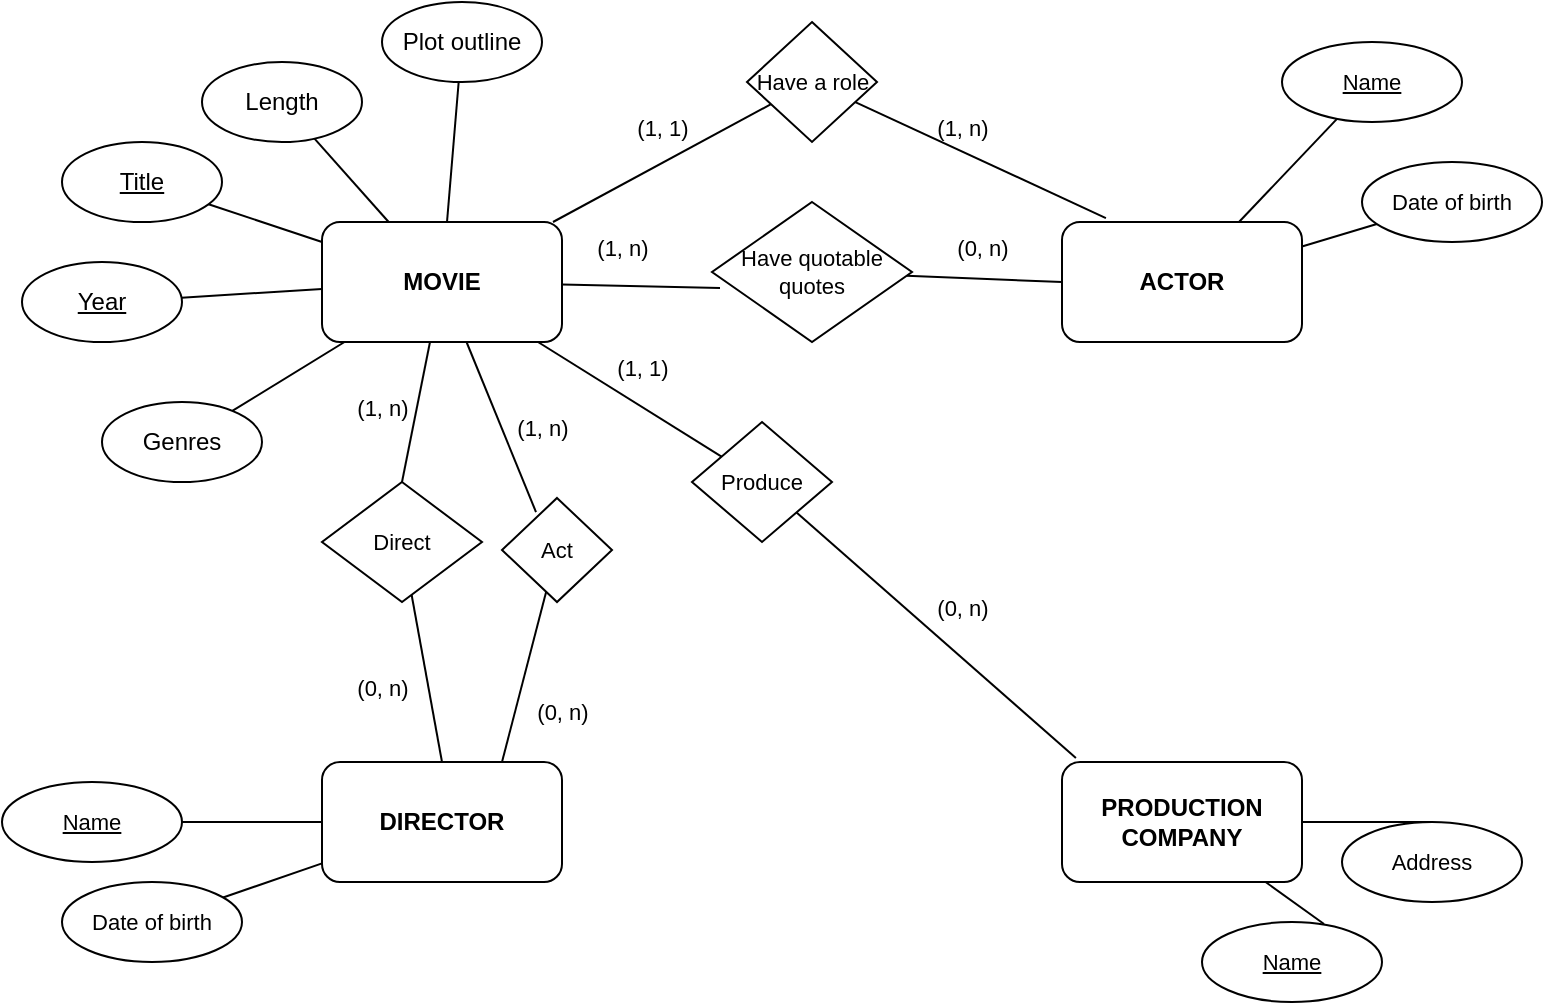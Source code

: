 <mxfile version="21.7.5" type="github">
  <diagram name="Page-1" id="1BbMc71bs907q14WTnRx">
    <mxGraphModel dx="2284" dy="758" grid="1" gridSize="10" guides="1" tooltips="1" connect="1" arrows="1" fold="1" page="1" pageScale="1" pageWidth="850" pageHeight="1100" math="0" shadow="0">
      <root>
        <mxCell id="0" />
        <mxCell id="1" parent="0" />
        <mxCell id="F9PEpaD-1l_39SftCYCo-13" style="rounded=0;orthogonalLoop=1;jettySize=auto;html=1;endArrow=none;endFill=0;" edge="1" parent="1" source="F9PEpaD-1l_39SftCYCo-1" target="F9PEpaD-1l_39SftCYCo-7">
          <mxGeometry relative="1" as="geometry" />
        </mxCell>
        <mxCell id="F9PEpaD-1l_39SftCYCo-31" style="edgeStyle=none;shape=connector;rounded=0;orthogonalLoop=1;jettySize=auto;html=1;labelBackgroundColor=default;strokeColor=default;fontFamily=Helvetica;fontSize=11;fontColor=default;endArrow=none;endFill=0;" edge="1" parent="1" source="F9PEpaD-1l_39SftCYCo-1" target="F9PEpaD-1l_39SftCYCo-30">
          <mxGeometry relative="1" as="geometry" />
        </mxCell>
        <mxCell id="F9PEpaD-1l_39SftCYCo-36" style="edgeStyle=none;shape=connector;rounded=0;orthogonalLoop=1;jettySize=auto;html=1;entryX=0.5;entryY=0;entryDx=0;entryDy=0;labelBackgroundColor=default;strokeColor=default;fontFamily=Helvetica;fontSize=11;fontColor=default;endArrow=none;endFill=0;" edge="1" parent="1" source="F9PEpaD-1l_39SftCYCo-1" target="F9PEpaD-1l_39SftCYCo-35">
          <mxGeometry relative="1" as="geometry" />
        </mxCell>
        <mxCell id="F9PEpaD-1l_39SftCYCo-41" style="edgeStyle=none;shape=connector;rounded=0;orthogonalLoop=1;jettySize=auto;html=1;entryX=0.04;entryY=0.614;entryDx=0;entryDy=0;entryPerimeter=0;labelBackgroundColor=default;strokeColor=default;fontFamily=Helvetica;fontSize=11;fontColor=default;endArrow=none;endFill=0;" edge="1" parent="1" source="F9PEpaD-1l_39SftCYCo-1" target="F9PEpaD-1l_39SftCYCo-40">
          <mxGeometry relative="1" as="geometry" />
        </mxCell>
        <mxCell id="F9PEpaD-1l_39SftCYCo-46" style="edgeStyle=none;shape=connector;rounded=0;orthogonalLoop=1;jettySize=auto;html=1;labelBackgroundColor=default;strokeColor=default;fontFamily=Helvetica;fontSize=11;fontColor=default;endArrow=none;endFill=0;" edge="1" parent="1" source="F9PEpaD-1l_39SftCYCo-1" target="F9PEpaD-1l_39SftCYCo-45">
          <mxGeometry relative="1" as="geometry" />
        </mxCell>
        <mxCell id="F9PEpaD-1l_39SftCYCo-51" style="edgeStyle=none;shape=connector;rounded=0;orthogonalLoop=1;jettySize=auto;html=1;entryX=0.309;entryY=0.135;entryDx=0;entryDy=0;entryPerimeter=0;labelBackgroundColor=default;strokeColor=default;fontFamily=Helvetica;fontSize=11;fontColor=default;endArrow=none;endFill=0;" edge="1" parent="1" source="F9PEpaD-1l_39SftCYCo-1" target="F9PEpaD-1l_39SftCYCo-50">
          <mxGeometry relative="1" as="geometry" />
        </mxCell>
        <mxCell id="F9PEpaD-1l_39SftCYCo-1" value="&lt;b&gt;MOVIE&lt;/b&gt;" style="rounded=1;whiteSpace=wrap;html=1;" vertex="1" parent="1">
          <mxGeometry x="80" y="560" width="120" height="60" as="geometry" />
        </mxCell>
        <mxCell id="F9PEpaD-1l_39SftCYCo-28" style="edgeStyle=none;shape=connector;rounded=0;orthogonalLoop=1;jettySize=auto;html=1;entryX=1;entryY=0.5;entryDx=0;entryDy=0;labelBackgroundColor=default;strokeColor=default;fontFamily=Helvetica;fontSize=11;fontColor=default;endArrow=none;endFill=0;" edge="1" parent="1" source="F9PEpaD-1l_39SftCYCo-2" target="F9PEpaD-1l_39SftCYCo-22">
          <mxGeometry relative="1" as="geometry" />
        </mxCell>
        <mxCell id="F9PEpaD-1l_39SftCYCo-29" style="edgeStyle=none;shape=connector;rounded=0;orthogonalLoop=1;jettySize=auto;html=1;labelBackgroundColor=default;strokeColor=default;fontFamily=Helvetica;fontSize=11;fontColor=default;endArrow=none;endFill=0;" edge="1" parent="1" source="F9PEpaD-1l_39SftCYCo-2" target="F9PEpaD-1l_39SftCYCo-23">
          <mxGeometry relative="1" as="geometry" />
        </mxCell>
        <mxCell id="F9PEpaD-1l_39SftCYCo-2" value="&lt;b&gt;DIRECTOR&lt;/b&gt;" style="rounded=1;whiteSpace=wrap;html=1;" vertex="1" parent="1">
          <mxGeometry x="80" y="830" width="120" height="60" as="geometry" />
        </mxCell>
        <mxCell id="F9PEpaD-1l_39SftCYCo-26" style="edgeStyle=none;shape=connector;rounded=0;orthogonalLoop=1;jettySize=auto;html=1;entryX=0.5;entryY=0;entryDx=0;entryDy=0;labelBackgroundColor=default;strokeColor=default;fontFamily=Helvetica;fontSize=11;fontColor=default;endArrow=none;endFill=0;" edge="1" parent="1" source="F9PEpaD-1l_39SftCYCo-3" target="F9PEpaD-1l_39SftCYCo-25">
          <mxGeometry relative="1" as="geometry" />
        </mxCell>
        <mxCell id="F9PEpaD-1l_39SftCYCo-27" style="edgeStyle=none;shape=connector;rounded=0;orthogonalLoop=1;jettySize=auto;html=1;entryX=0.678;entryY=0.025;entryDx=0;entryDy=0;entryPerimeter=0;labelBackgroundColor=default;strokeColor=default;fontFamily=Helvetica;fontSize=11;fontColor=default;endArrow=none;endFill=0;" edge="1" parent="1" source="F9PEpaD-1l_39SftCYCo-3" target="F9PEpaD-1l_39SftCYCo-24">
          <mxGeometry relative="1" as="geometry" />
        </mxCell>
        <mxCell id="F9PEpaD-1l_39SftCYCo-3" value="&lt;b&gt;PRODUCTION COMPANY&lt;/b&gt;" style="rounded=1;whiteSpace=wrap;html=1;" vertex="1" parent="1">
          <mxGeometry x="450" y="830" width="120" height="60" as="geometry" />
        </mxCell>
        <mxCell id="F9PEpaD-1l_39SftCYCo-20" style="edgeStyle=none;shape=connector;rounded=0;orthogonalLoop=1;jettySize=auto;html=1;labelBackgroundColor=default;strokeColor=default;fontFamily=Helvetica;fontSize=11;fontColor=default;endArrow=none;endFill=0;" edge="1" parent="1" source="F9PEpaD-1l_39SftCYCo-4" target="F9PEpaD-1l_39SftCYCo-18">
          <mxGeometry relative="1" as="geometry" />
        </mxCell>
        <mxCell id="F9PEpaD-1l_39SftCYCo-4" value="&lt;b&gt;ACTOR&lt;/b&gt;" style="rounded=1;whiteSpace=wrap;html=1;" vertex="1" parent="1">
          <mxGeometry x="450" y="560" width="120" height="60" as="geometry" />
        </mxCell>
        <mxCell id="F9PEpaD-1l_39SftCYCo-14" style="edgeStyle=none;shape=connector;rounded=0;orthogonalLoop=1;jettySize=auto;html=1;labelBackgroundColor=default;strokeColor=default;fontFamily=Helvetica;fontSize=11;fontColor=default;endArrow=none;endFill=0;" edge="1" parent="1" source="F9PEpaD-1l_39SftCYCo-5" target="F9PEpaD-1l_39SftCYCo-1">
          <mxGeometry relative="1" as="geometry" />
        </mxCell>
        <mxCell id="F9PEpaD-1l_39SftCYCo-5" value="Title" style="ellipse;whiteSpace=wrap;html=1;fontStyle=4" vertex="1" parent="1">
          <mxGeometry x="-50" y="520" width="80" height="40" as="geometry" />
        </mxCell>
        <mxCell id="F9PEpaD-1l_39SftCYCo-15" style="edgeStyle=none;shape=connector;rounded=0;orthogonalLoop=1;jettySize=auto;html=1;labelBackgroundColor=default;strokeColor=default;fontFamily=Helvetica;fontSize=11;fontColor=default;endArrow=none;endFill=0;" edge="1" parent="1" source="F9PEpaD-1l_39SftCYCo-6" target="F9PEpaD-1l_39SftCYCo-1">
          <mxGeometry relative="1" as="geometry" />
        </mxCell>
        <mxCell id="F9PEpaD-1l_39SftCYCo-6" value="Year" style="ellipse;whiteSpace=wrap;html=1;fontStyle=4" vertex="1" parent="1">
          <mxGeometry x="-70" y="580" width="80" height="40" as="geometry" />
        </mxCell>
        <mxCell id="F9PEpaD-1l_39SftCYCo-7" value="Length" style="ellipse;whiteSpace=wrap;html=1;" vertex="1" parent="1">
          <mxGeometry x="20" y="480" width="80" height="40" as="geometry" />
        </mxCell>
        <mxCell id="F9PEpaD-1l_39SftCYCo-8" style="edgeStyle=orthogonalEdgeStyle;rounded=0;orthogonalLoop=1;jettySize=auto;html=1;exitX=0.5;exitY=1;exitDx=0;exitDy=0;" edge="1" parent="1" source="F9PEpaD-1l_39SftCYCo-6" target="F9PEpaD-1l_39SftCYCo-6">
          <mxGeometry relative="1" as="geometry" />
        </mxCell>
        <mxCell id="F9PEpaD-1l_39SftCYCo-16" style="edgeStyle=none;shape=connector;rounded=0;orthogonalLoop=1;jettySize=auto;html=1;labelBackgroundColor=default;strokeColor=default;fontFamily=Helvetica;fontSize=11;fontColor=default;endArrow=none;endFill=0;" edge="1" parent="1" source="F9PEpaD-1l_39SftCYCo-10" target="F9PEpaD-1l_39SftCYCo-1">
          <mxGeometry relative="1" as="geometry" />
        </mxCell>
        <mxCell id="F9PEpaD-1l_39SftCYCo-10" value="Genres" style="ellipse;whiteSpace=wrap;html=1;" vertex="1" parent="1">
          <mxGeometry x="-30" y="650" width="80" height="40" as="geometry" />
        </mxCell>
        <mxCell id="F9PEpaD-1l_39SftCYCo-17" style="edgeStyle=none;shape=connector;rounded=0;orthogonalLoop=1;jettySize=auto;html=1;labelBackgroundColor=default;strokeColor=default;fontFamily=Helvetica;fontSize=11;fontColor=default;endArrow=none;endFill=0;" edge="1" parent="1" source="F9PEpaD-1l_39SftCYCo-12" target="F9PEpaD-1l_39SftCYCo-1">
          <mxGeometry relative="1" as="geometry" />
        </mxCell>
        <mxCell id="F9PEpaD-1l_39SftCYCo-12" value="Plot outline" style="ellipse;whiteSpace=wrap;html=1;" vertex="1" parent="1">
          <mxGeometry x="110" y="450" width="80" height="40" as="geometry" />
        </mxCell>
        <mxCell id="F9PEpaD-1l_39SftCYCo-18" value="Name" style="ellipse;whiteSpace=wrap;html=1;fontFamily=Helvetica;fontSize=11;fontColor=default;fontStyle=4" vertex="1" parent="1">
          <mxGeometry x="560" y="470" width="90" height="40" as="geometry" />
        </mxCell>
        <mxCell id="F9PEpaD-1l_39SftCYCo-21" style="edgeStyle=none;shape=connector;rounded=0;orthogonalLoop=1;jettySize=auto;html=1;labelBackgroundColor=default;strokeColor=default;fontFamily=Helvetica;fontSize=11;fontColor=default;endArrow=none;endFill=0;" edge="1" parent="1" source="F9PEpaD-1l_39SftCYCo-19" target="F9PEpaD-1l_39SftCYCo-4">
          <mxGeometry relative="1" as="geometry" />
        </mxCell>
        <mxCell id="F9PEpaD-1l_39SftCYCo-19" value="Date of birth" style="ellipse;whiteSpace=wrap;html=1;fontFamily=Helvetica;fontSize=11;fontColor=default;" vertex="1" parent="1">
          <mxGeometry x="600" y="530" width="90" height="40" as="geometry" />
        </mxCell>
        <mxCell id="F9PEpaD-1l_39SftCYCo-22" value="Name" style="ellipse;whiteSpace=wrap;html=1;fontFamily=Helvetica;fontSize=11;fontColor=default;fontStyle=4" vertex="1" parent="1">
          <mxGeometry x="-80" y="840" width="90" height="40" as="geometry" />
        </mxCell>
        <mxCell id="F9PEpaD-1l_39SftCYCo-23" value="Date of birth" style="ellipse;whiteSpace=wrap;html=1;fontFamily=Helvetica;fontSize=11;fontColor=default;" vertex="1" parent="1">
          <mxGeometry x="-50" y="890" width="90" height="40" as="geometry" />
        </mxCell>
        <mxCell id="F9PEpaD-1l_39SftCYCo-24" value="Name" style="ellipse;whiteSpace=wrap;html=1;fontFamily=Helvetica;fontSize=11;fontColor=default;fontStyle=4" vertex="1" parent="1">
          <mxGeometry x="520" y="910" width="90" height="40" as="geometry" />
        </mxCell>
        <mxCell id="F9PEpaD-1l_39SftCYCo-25" value="Address" style="ellipse;whiteSpace=wrap;html=1;fontFamily=Helvetica;fontSize=11;fontColor=default;" vertex="1" parent="1">
          <mxGeometry x="590" y="860" width="90" height="40" as="geometry" />
        </mxCell>
        <mxCell id="F9PEpaD-1l_39SftCYCo-32" style="edgeStyle=none;shape=connector;rounded=0;orthogonalLoop=1;jettySize=auto;html=1;entryX=0.058;entryY=-0.033;entryDx=0;entryDy=0;entryPerimeter=0;labelBackgroundColor=default;strokeColor=default;fontFamily=Helvetica;fontSize=11;fontColor=default;endArrow=none;endFill=0;" edge="1" parent="1" source="F9PEpaD-1l_39SftCYCo-30" target="F9PEpaD-1l_39SftCYCo-3">
          <mxGeometry relative="1" as="geometry" />
        </mxCell>
        <mxCell id="F9PEpaD-1l_39SftCYCo-30" value="Produce" style="rhombus;whiteSpace=wrap;html=1;fontFamily=Helvetica;fontSize=11;fontColor=default;" vertex="1" parent="1">
          <mxGeometry x="265" y="660" width="70" height="60" as="geometry" />
        </mxCell>
        <mxCell id="F9PEpaD-1l_39SftCYCo-33" value="(1, 1)" style="text;html=1;align=center;verticalAlign=middle;resizable=0;points=[];autosize=1;strokeColor=none;fillColor=none;fontSize=11;fontFamily=Helvetica;fontColor=default;" vertex="1" parent="1">
          <mxGeometry x="215" y="618" width="50" height="30" as="geometry" />
        </mxCell>
        <mxCell id="F9PEpaD-1l_39SftCYCo-34" value="(0, n)" style="text;html=1;align=center;verticalAlign=middle;resizable=0;points=[];autosize=1;strokeColor=none;fillColor=none;fontSize=11;fontFamily=Helvetica;fontColor=default;" vertex="1" parent="1">
          <mxGeometry x="375" y="738" width="50" height="30" as="geometry" />
        </mxCell>
        <mxCell id="F9PEpaD-1l_39SftCYCo-37" style="edgeStyle=none;shape=connector;rounded=0;orthogonalLoop=1;jettySize=auto;html=1;entryX=0.5;entryY=0;entryDx=0;entryDy=0;labelBackgroundColor=default;strokeColor=default;fontFamily=Helvetica;fontSize=11;fontColor=default;endArrow=none;endFill=0;" edge="1" parent="1" source="F9PEpaD-1l_39SftCYCo-35" target="F9PEpaD-1l_39SftCYCo-2">
          <mxGeometry relative="1" as="geometry" />
        </mxCell>
        <mxCell id="F9PEpaD-1l_39SftCYCo-35" value="Direct" style="rhombus;whiteSpace=wrap;html=1;fontFamily=Helvetica;fontSize=11;fontColor=default;" vertex="1" parent="1">
          <mxGeometry x="80" y="690" width="80" height="60" as="geometry" />
        </mxCell>
        <mxCell id="F9PEpaD-1l_39SftCYCo-38" value="(1, n)" style="text;html=1;align=center;verticalAlign=middle;resizable=0;points=[];autosize=1;strokeColor=none;fillColor=none;fontSize=11;fontFamily=Helvetica;fontColor=default;" vertex="1" parent="1">
          <mxGeometry x="85" y="638" width="50" height="30" as="geometry" />
        </mxCell>
        <mxCell id="F9PEpaD-1l_39SftCYCo-39" value="(0, n)" style="text;html=1;align=center;verticalAlign=middle;resizable=0;points=[];autosize=1;strokeColor=none;fillColor=none;fontSize=11;fontFamily=Helvetica;fontColor=default;" vertex="1" parent="1">
          <mxGeometry x="85" y="778" width="50" height="30" as="geometry" />
        </mxCell>
        <mxCell id="F9PEpaD-1l_39SftCYCo-42" style="edgeStyle=none;shape=connector;rounded=0;orthogonalLoop=1;jettySize=auto;html=1;entryX=0;entryY=0.5;entryDx=0;entryDy=0;labelBackgroundColor=default;strokeColor=default;fontFamily=Helvetica;fontSize=11;fontColor=default;endArrow=none;endFill=0;" edge="1" parent="1" source="F9PEpaD-1l_39SftCYCo-40" target="F9PEpaD-1l_39SftCYCo-4">
          <mxGeometry relative="1" as="geometry" />
        </mxCell>
        <mxCell id="F9PEpaD-1l_39SftCYCo-40" value="Have quotable quotes" style="rhombus;whiteSpace=wrap;html=1;fontFamily=Helvetica;fontSize=11;fontColor=default;" vertex="1" parent="1">
          <mxGeometry x="275" y="550" width="100" height="70" as="geometry" />
        </mxCell>
        <mxCell id="F9PEpaD-1l_39SftCYCo-43" value="(1, n)" style="text;html=1;align=center;verticalAlign=middle;resizable=0;points=[];autosize=1;strokeColor=none;fillColor=none;fontSize=11;fontFamily=Helvetica;fontColor=default;" vertex="1" parent="1">
          <mxGeometry x="205" y="558" width="50" height="30" as="geometry" />
        </mxCell>
        <mxCell id="F9PEpaD-1l_39SftCYCo-44" value="(0, n)" style="text;html=1;align=center;verticalAlign=middle;resizable=0;points=[];autosize=1;strokeColor=none;fillColor=none;fontSize=11;fontFamily=Helvetica;fontColor=default;" vertex="1" parent="1">
          <mxGeometry x="385" y="558" width="50" height="30" as="geometry" />
        </mxCell>
        <mxCell id="F9PEpaD-1l_39SftCYCo-47" style="edgeStyle=none;shape=connector;rounded=0;orthogonalLoop=1;jettySize=auto;html=1;entryX=0.183;entryY=-0.033;entryDx=0;entryDy=0;entryPerimeter=0;labelBackgroundColor=default;strokeColor=default;fontFamily=Helvetica;fontSize=11;fontColor=default;endArrow=none;endFill=0;" edge="1" parent="1" source="F9PEpaD-1l_39SftCYCo-45" target="F9PEpaD-1l_39SftCYCo-4">
          <mxGeometry relative="1" as="geometry" />
        </mxCell>
        <mxCell id="F9PEpaD-1l_39SftCYCo-45" value="Have a role" style="rhombus;whiteSpace=wrap;html=1;fontFamily=Helvetica;fontSize=11;fontColor=default;" vertex="1" parent="1">
          <mxGeometry x="292.5" y="460" width="65" height="60" as="geometry" />
        </mxCell>
        <mxCell id="F9PEpaD-1l_39SftCYCo-48" value="(1, 1)" style="text;html=1;align=center;verticalAlign=middle;resizable=0;points=[];autosize=1;strokeColor=none;fillColor=none;fontSize=11;fontFamily=Helvetica;fontColor=default;" vertex="1" parent="1">
          <mxGeometry x="225" y="498" width="50" height="30" as="geometry" />
        </mxCell>
        <mxCell id="F9PEpaD-1l_39SftCYCo-49" value="(1, n)" style="text;html=1;align=center;verticalAlign=middle;resizable=0;points=[];autosize=1;strokeColor=none;fillColor=none;fontSize=11;fontFamily=Helvetica;fontColor=default;" vertex="1" parent="1">
          <mxGeometry x="375" y="498" width="50" height="30" as="geometry" />
        </mxCell>
        <mxCell id="F9PEpaD-1l_39SftCYCo-52" style="edgeStyle=none;shape=connector;rounded=0;orthogonalLoop=1;jettySize=auto;html=1;entryX=0.75;entryY=0;entryDx=0;entryDy=0;labelBackgroundColor=default;strokeColor=default;fontFamily=Helvetica;fontSize=11;fontColor=default;endArrow=none;endFill=0;" edge="1" parent="1" source="F9PEpaD-1l_39SftCYCo-50" target="F9PEpaD-1l_39SftCYCo-2">
          <mxGeometry relative="1" as="geometry" />
        </mxCell>
        <mxCell id="F9PEpaD-1l_39SftCYCo-50" value="Act" style="rhombus;whiteSpace=wrap;html=1;fontFamily=Helvetica;fontSize=11;fontColor=default;" vertex="1" parent="1">
          <mxGeometry x="170" y="698" width="55" height="52" as="geometry" />
        </mxCell>
        <mxCell id="F9PEpaD-1l_39SftCYCo-53" value="(0, n)" style="text;html=1;align=center;verticalAlign=middle;resizable=0;points=[];autosize=1;strokeColor=none;fillColor=none;fontSize=11;fontFamily=Helvetica;fontColor=default;" vertex="1" parent="1">
          <mxGeometry x="175" y="790" width="50" height="30" as="geometry" />
        </mxCell>
        <mxCell id="F9PEpaD-1l_39SftCYCo-54" value="(1, n)" style="text;html=1;align=center;verticalAlign=middle;resizable=0;points=[];autosize=1;strokeColor=none;fillColor=none;fontSize=11;fontFamily=Helvetica;fontColor=default;" vertex="1" parent="1">
          <mxGeometry x="165" y="648" width="50" height="30" as="geometry" />
        </mxCell>
      </root>
    </mxGraphModel>
  </diagram>
</mxfile>
